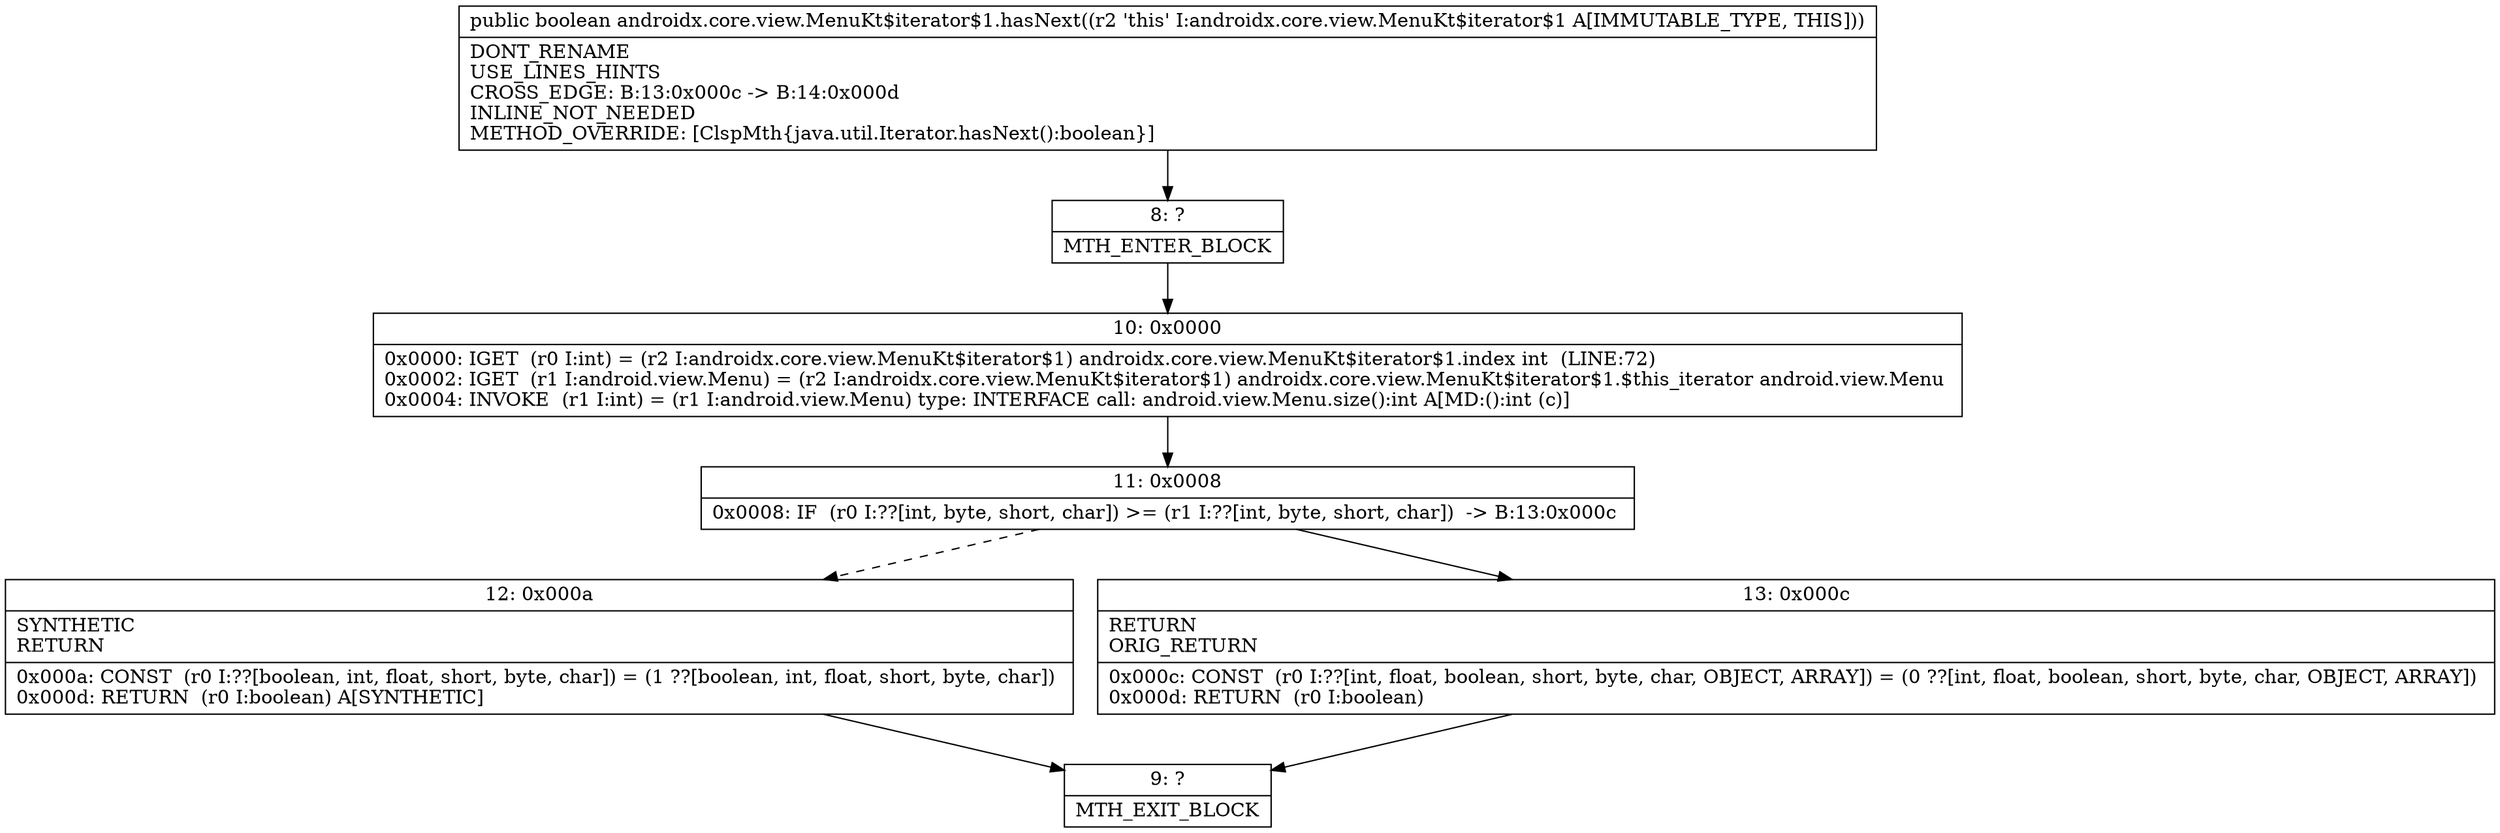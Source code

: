 digraph "CFG forandroidx.core.view.MenuKt$iterator$1.hasNext()Z" {
Node_8 [shape=record,label="{8\:\ ?|MTH_ENTER_BLOCK\l}"];
Node_10 [shape=record,label="{10\:\ 0x0000|0x0000: IGET  (r0 I:int) = (r2 I:androidx.core.view.MenuKt$iterator$1) androidx.core.view.MenuKt$iterator$1.index int  (LINE:72)\l0x0002: IGET  (r1 I:android.view.Menu) = (r2 I:androidx.core.view.MenuKt$iterator$1) androidx.core.view.MenuKt$iterator$1.$this_iterator android.view.Menu \l0x0004: INVOKE  (r1 I:int) = (r1 I:android.view.Menu) type: INTERFACE call: android.view.Menu.size():int A[MD:():int (c)]\l}"];
Node_11 [shape=record,label="{11\:\ 0x0008|0x0008: IF  (r0 I:??[int, byte, short, char]) \>= (r1 I:??[int, byte, short, char])  \-\> B:13:0x000c \l}"];
Node_12 [shape=record,label="{12\:\ 0x000a|SYNTHETIC\lRETURN\l|0x000a: CONST  (r0 I:??[boolean, int, float, short, byte, char]) = (1 ??[boolean, int, float, short, byte, char]) \l0x000d: RETURN  (r0 I:boolean) A[SYNTHETIC]\l}"];
Node_9 [shape=record,label="{9\:\ ?|MTH_EXIT_BLOCK\l}"];
Node_13 [shape=record,label="{13\:\ 0x000c|RETURN\lORIG_RETURN\l|0x000c: CONST  (r0 I:??[int, float, boolean, short, byte, char, OBJECT, ARRAY]) = (0 ??[int, float, boolean, short, byte, char, OBJECT, ARRAY]) \l0x000d: RETURN  (r0 I:boolean) \l}"];
MethodNode[shape=record,label="{public boolean androidx.core.view.MenuKt$iterator$1.hasNext((r2 'this' I:androidx.core.view.MenuKt$iterator$1 A[IMMUTABLE_TYPE, THIS]))  | DONT_RENAME\lUSE_LINES_HINTS\lCROSS_EDGE: B:13:0x000c \-\> B:14:0x000d\lINLINE_NOT_NEEDED\lMETHOD_OVERRIDE: [ClspMth\{java.util.Iterator.hasNext():boolean\}]\l}"];
MethodNode -> Node_8;Node_8 -> Node_10;
Node_10 -> Node_11;
Node_11 -> Node_12[style=dashed];
Node_11 -> Node_13;
Node_12 -> Node_9;
Node_13 -> Node_9;
}

